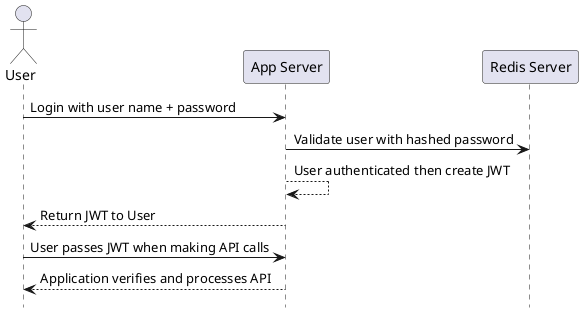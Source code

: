 @startuml
hide footbox

actor "User"

"User" -> "App Server": Login with user name + password
"App Server" -> "Redis Server": Validate user with hashed password
"App Server" --> "App Server": User authenticated then create JWT
"App Server" --> "User": Return JWT to User
"User" -> "App Server": User passes JWT when making API calls
"App Server" --> "User": Application verifies and processes API
@enduml


